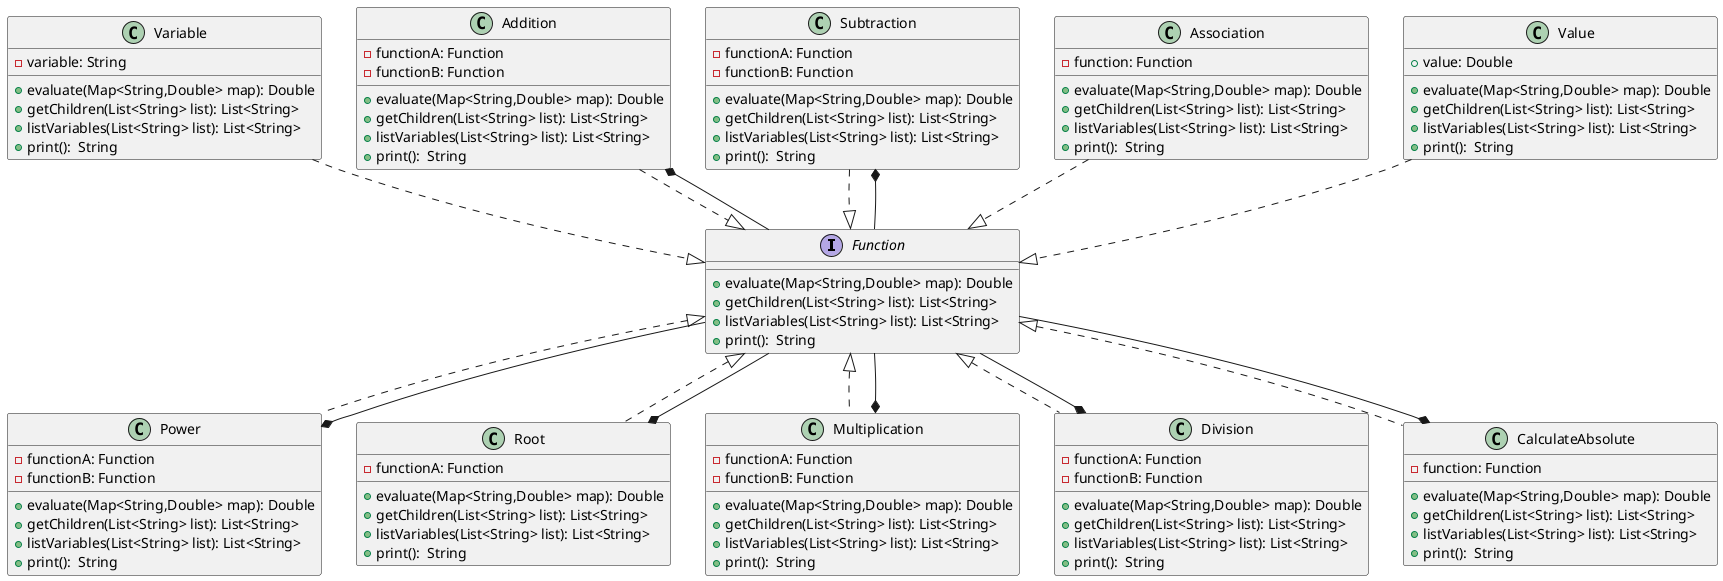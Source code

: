 @startuml

interface Function{
    +evaluate(Map<String,Double> map): Double
    +getChildren(List<String> list): List<String>
    +listVariables(List<String> list): List<String>
    +print():  String
}

class Variable{
    -variable: String
    +evaluate(Map<String,Double> map): Double
    +getChildren(List<String> list): List<String>
    +listVariables(List<String> list): List<String>
    +print():  String
}

class Power{
    -functionA: Function
    -functionB: Function
    +evaluate(Map<String,Double> map): Double
    +getChildren(List<String> list): List<String>
    +listVariables(List<String> list): List<String>
    +print():  String
}

class Root{
    -functionA: Function
    +evaluate(Map<String,Double> map): Double
    +getChildren(List<String> list): List<String>
    +listVariables(List<String> list): List<String>
    +print():  String
}

class Multiplication{
    -functionA: Function
    -functionB: Function
    +evaluate(Map<String,Double> map): Double
    +getChildren(List<String> list): List<String>
    +listVariables(List<String> list): List<String>
    +print():  String
}

class Division{
    -functionA: Function
    -functionB: Function
    +evaluate(Map<String,Double> map): Double
    +getChildren(List<String> list): List<String>
    +listVariables(List<String> list): List<String>
    +print():  String
}

class Addition{
    -functionA: Function
    -functionB: Function
    +evaluate(Map<String,Double> map): Double
    +getChildren(List<String> list): List<String>
    +listVariables(List<String> list): List<String>
    +print():  String
}

class Subtraction{
    -functionA: Function
    -functionB: Function
    +evaluate(Map<String,Double> map): Double
    +getChildren(List<String> list): List<String>
    +listVariables(List<String> list): List<String>
    +print():  String
}

class CalculateAbsolute{
    -function: Function
    +evaluate(Map<String,Double> map): Double
    +getChildren(List<String> list): List<String>
    +listVariables(List<String> list): List<String>
    +print():  String
}

class Association{
    -function: Function
    +evaluate(Map<String,Double> map): Double
    +getChildren(List<String> list): List<String>
    +listVariables(List<String> list): List<String>
    +print():  String
}

class Value{
    +value: Double
    +evaluate(Map<String,Double> map): Double
    +getChildren(List<String> list): List<String>
    +listVariables(List<String> list): List<String>
    +print():  String
}



CalculateAbsolute .u.|> Function
Power .u.|> Function
Root .u.|> Function
Multiplication .u.|> Function
Division .u.|> Function
Addition ..|> Function
Subtraction ..|> Function
Variable ..|> Function
Value ..|> Function
Association ..|> Function
CalculateAbsolute *-- Function
Power *-- Function
Root *-- Function
Multiplication *-- Function
Division *-- Function
Addition *-- Function
Subtraction *-- Function


/'
    --|> herencia
    *-- composición
    o-- agregación
    --> asosiación
    ..> dependencia
    <|.. realización/implementación
'/
@enduml